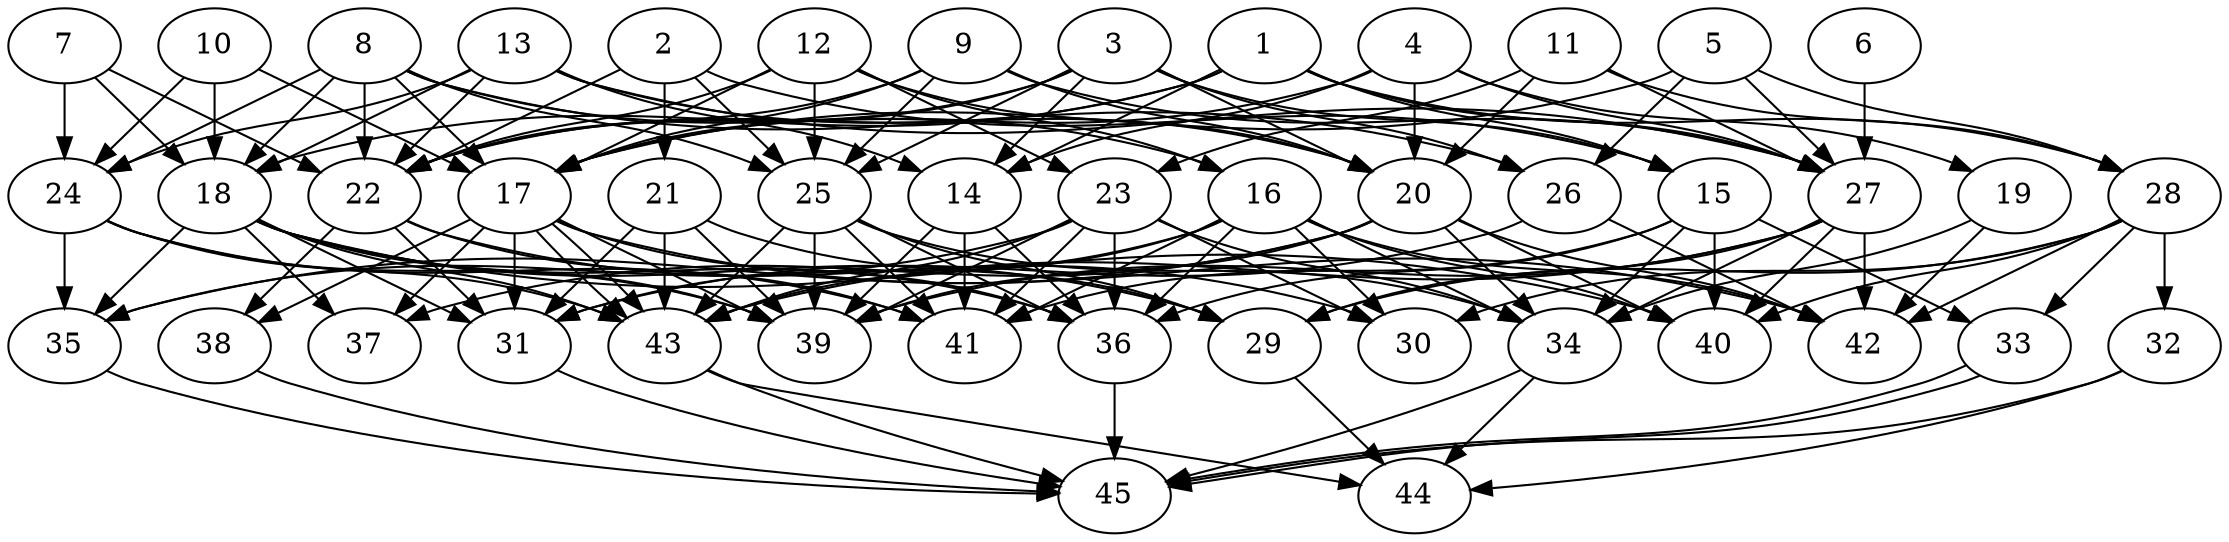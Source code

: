 // DAG automatically generated by daggen at Thu Oct  3 14:07:25 2019
// ./daggen --dot -n 45 --ccr 0.5 --fat 0.7 --regular 0.9 --density 0.6 --mindata 5242880 --maxdata 52428800 
digraph G {
  1 [size="89595904", alpha="0.08", expect_size="44797952"] 
  1 -> 14 [size ="44797952"]
  1 -> 15 [size ="44797952"]
  1 -> 18 [size ="44797952"]
  1 -> 22 [size ="44797952"]
  1 -> 27 [size ="44797952"]
  1 -> 28 [size ="44797952"]
  2 [size="71743488", alpha="0.17", expect_size="35871744"] 
  2 -> 15 [size ="35871744"]
  2 -> 21 [size ="35871744"]
  2 -> 22 [size ="35871744"]
  2 -> 25 [size ="35871744"]
  3 [size="37490688", alpha="0.06", expect_size="18745344"] 
  3 -> 14 [size ="18745344"]
  3 -> 15 [size ="18745344"]
  3 -> 17 [size ="18745344"]
  3 -> 20 [size ="18745344"]
  3 -> 22 [size ="18745344"]
  3 -> 25 [size ="18745344"]
  3 -> 26 [size ="18745344"]
  4 [size="46186496", alpha="0.05", expect_size="23093248"] 
  4 -> 14 [size ="23093248"]
  4 -> 17 [size ="23093248"]
  4 -> 19 [size ="23093248"]
  4 -> 20 [size ="23093248"]
  4 -> 27 [size ="23093248"]
  5 [size="47122432", alpha="0.01", expect_size="23561216"] 
  5 -> 17 [size ="23561216"]
  5 -> 26 [size ="23561216"]
  5 -> 27 [size ="23561216"]
  5 -> 28 [size ="23561216"]
  6 [size="66680832", alpha="0.18", expect_size="33340416"] 
  6 -> 27 [size ="33340416"]
  7 [size="53352448", alpha="0.13", expect_size="26676224"] 
  7 -> 18 [size ="26676224"]
  7 -> 22 [size ="26676224"]
  7 -> 24 [size ="26676224"]
  8 [size="28008448", alpha="0.09", expect_size="14004224"] 
  8 -> 16 [size ="14004224"]
  8 -> 17 [size ="14004224"]
  8 -> 18 [size ="14004224"]
  8 -> 22 [size ="14004224"]
  8 -> 24 [size ="14004224"]
  8 -> 25 [size ="14004224"]
  8 -> 26 [size ="14004224"]
  9 [size="30208000", alpha="0.07", expect_size="15104000"] 
  9 -> 17 [size ="15104000"]
  9 -> 20 [size ="15104000"]
  9 -> 22 [size ="15104000"]
  9 -> 25 [size ="15104000"]
  9 -> 27 [size ="15104000"]
  10 [size="55310336", alpha="0.07", expect_size="27655168"] 
  10 -> 17 [size ="27655168"]
  10 -> 18 [size ="27655168"]
  10 -> 24 [size ="27655168"]
  11 [size="41687040", alpha="0.16", expect_size="20843520"] 
  11 -> 20 [size ="20843520"]
  11 -> 23 [size ="20843520"]
  11 -> 27 [size ="20843520"]
  11 -> 28 [size ="20843520"]
  12 [size="81254400", alpha="0.01", expect_size="40627200"] 
  12 -> 16 [size ="40627200"]
  12 -> 17 [size ="40627200"]
  12 -> 20 [size ="40627200"]
  12 -> 22 [size ="40627200"]
  12 -> 23 [size ="40627200"]
  12 -> 25 [size ="40627200"]
  13 [size="69353472", alpha="0.04", expect_size="34676736"] 
  13 -> 14 [size ="34676736"]
  13 -> 18 [size ="34676736"]
  13 -> 20 [size ="34676736"]
  13 -> 22 [size ="34676736"]
  13 -> 24 [size ="34676736"]
  13 -> 27 [size ="34676736"]
  14 [size="95381504", alpha="0.12", expect_size="47690752"] 
  14 -> 36 [size ="47690752"]
  14 -> 39 [size ="47690752"]
  14 -> 41 [size ="47690752"]
  15 [size="25362432", alpha="0.14", expect_size="12681216"] 
  15 -> 33 [size ="12681216"]
  15 -> 34 [size ="12681216"]
  15 -> 36 [size ="12681216"]
  15 -> 40 [size ="12681216"]
  15 -> 41 [size ="12681216"]
  16 [size="28131328", alpha="0.08", expect_size="14065664"] 
  16 -> 30 [size ="14065664"]
  16 -> 31 [size ="14065664"]
  16 -> 34 [size ="14065664"]
  16 -> 36 [size ="14065664"]
  16 -> 40 [size ="14065664"]
  16 -> 41 [size ="14065664"]
  16 -> 42 [size ="14065664"]
  16 -> 43 [size ="14065664"]
  17 [size="18532352", alpha="0.05", expect_size="9266176"] 
  17 -> 31 [size ="9266176"]
  17 -> 36 [size ="9266176"]
  17 -> 37 [size ="9266176"]
  17 -> 38 [size ="9266176"]
  17 -> 39 [size ="9266176"]
  17 -> 42 [size ="9266176"]
  17 -> 43 [size ="9266176"]
  17 -> 43 [size ="9266176"]
  18 [size="78471168", alpha="0.17", expect_size="39235584"] 
  18 -> 29 [size ="39235584"]
  18 -> 31 [size ="39235584"]
  18 -> 35 [size ="39235584"]
  18 -> 36 [size ="39235584"]
  18 -> 37 [size ="39235584"]
  18 -> 39 [size ="39235584"]
  18 -> 40 [size ="39235584"]
  18 -> 43 [size ="39235584"]
  19 [size="28254208", alpha="0.06", expect_size="14127104"] 
  19 -> 34 [size ="14127104"]
  19 -> 42 [size ="14127104"]
  20 [size="62640128", alpha="0.14", expect_size="31320064"] 
  20 -> 34 [size ="31320064"]
  20 -> 35 [size ="31320064"]
  20 -> 37 [size ="31320064"]
  20 -> 39 [size ="31320064"]
  20 -> 40 [size ="31320064"]
  20 -> 42 [size ="31320064"]
  21 [size="96935936", alpha="0.17", expect_size="48467968"] 
  21 -> 29 [size ="48467968"]
  21 -> 31 [size ="48467968"]
  21 -> 39 [size ="48467968"]
  21 -> 43 [size ="48467968"]
  22 [size="77748224", alpha="0.14", expect_size="38874112"] 
  22 -> 30 [size ="38874112"]
  22 -> 31 [size ="38874112"]
  22 -> 38 [size ="38874112"]
  22 -> 41 [size ="38874112"]
  23 [size="82317312", alpha="0.17", expect_size="41158656"] 
  23 -> 30 [size ="41158656"]
  23 -> 34 [size ="41158656"]
  23 -> 35 [size ="41158656"]
  23 -> 36 [size ="41158656"]
  23 -> 39 [size ="41158656"]
  23 -> 41 [size ="41158656"]
  23 -> 43 [size ="41158656"]
  24 [size="103301120", alpha="0.07", expect_size="51650560"] 
  24 -> 35 [size ="51650560"]
  24 -> 39 [size ="51650560"]
  24 -> 41 [size ="51650560"]
  24 -> 43 [size ="51650560"]
  25 [size="65636352", alpha="0.05", expect_size="32818176"] 
  25 -> 29 [size ="32818176"]
  25 -> 34 [size ="32818176"]
  25 -> 36 [size ="32818176"]
  25 -> 39 [size ="32818176"]
  25 -> 41 [size ="32818176"]
  25 -> 43 [size ="32818176"]
  26 [size="35866624", alpha="0.14", expect_size="17933312"] 
  26 -> 31 [size ="17933312"]
  26 -> 42 [size ="17933312"]
  27 [size="73375744", alpha="0.13", expect_size="36687872"] 
  27 -> 29 [size ="36687872"]
  27 -> 34 [size ="36687872"]
  27 -> 39 [size ="36687872"]
  27 -> 40 [size ="36687872"]
  27 -> 42 [size ="36687872"]
  27 -> 43 [size ="36687872"]
  28 [size="99139584", alpha="0.16", expect_size="49569792"] 
  28 -> 29 [size ="49569792"]
  28 -> 30 [size ="49569792"]
  28 -> 32 [size ="49569792"]
  28 -> 33 [size ="49569792"]
  28 -> 40 [size ="49569792"]
  28 -> 42 [size ="49569792"]
  29 [size="85082112", alpha="0.03", expect_size="42541056"] 
  29 -> 44 [size ="42541056"]
  30 [size="21374976", alpha="0.19", expect_size="10687488"] 
  31 [size="85309440", alpha="0.02", expect_size="42654720"] 
  31 -> 45 [size ="42654720"]
  32 [size="72884224", alpha="0.19", expect_size="36442112"] 
  32 -> 44 [size ="36442112"]
  32 -> 45 [size ="36442112"]
  33 [size="45357056", alpha="0.10", expect_size="22678528"] 
  33 -> 45 [size ="22678528"]
  33 -> 45 [size ="22678528"]
  34 [size="29732864", alpha="0.18", expect_size="14866432"] 
  34 -> 44 [size ="14866432"]
  34 -> 45 [size ="14866432"]
  35 [size="61714432", alpha="0.10", expect_size="30857216"] 
  35 -> 45 [size ="30857216"]
  36 [size="83566592", alpha="0.05", expect_size="41783296"] 
  36 -> 45 [size ="41783296"]
  37 [size="57112576", alpha="0.02", expect_size="28556288"] 
  38 [size="25221120", alpha="0.13", expect_size="12610560"] 
  38 -> 45 [size ="12610560"]
  39 [size="99788800", alpha="0.08", expect_size="49894400"] 
  40 [size="17422336", alpha="0.14", expect_size="8711168"] 
  41 [size="11692032", alpha="0.19", expect_size="5846016"] 
  42 [size="19427328", alpha="0.17", expect_size="9713664"] 
  43 [size="17029120", alpha="0.11", expect_size="8514560"] 
  43 -> 44 [size ="8514560"]
  43 -> 45 [size ="8514560"]
  44 [size="63365120", alpha="0.05", expect_size="31682560"] 
  45 [size="54589440", alpha="0.10", expect_size="27294720"] 
}
